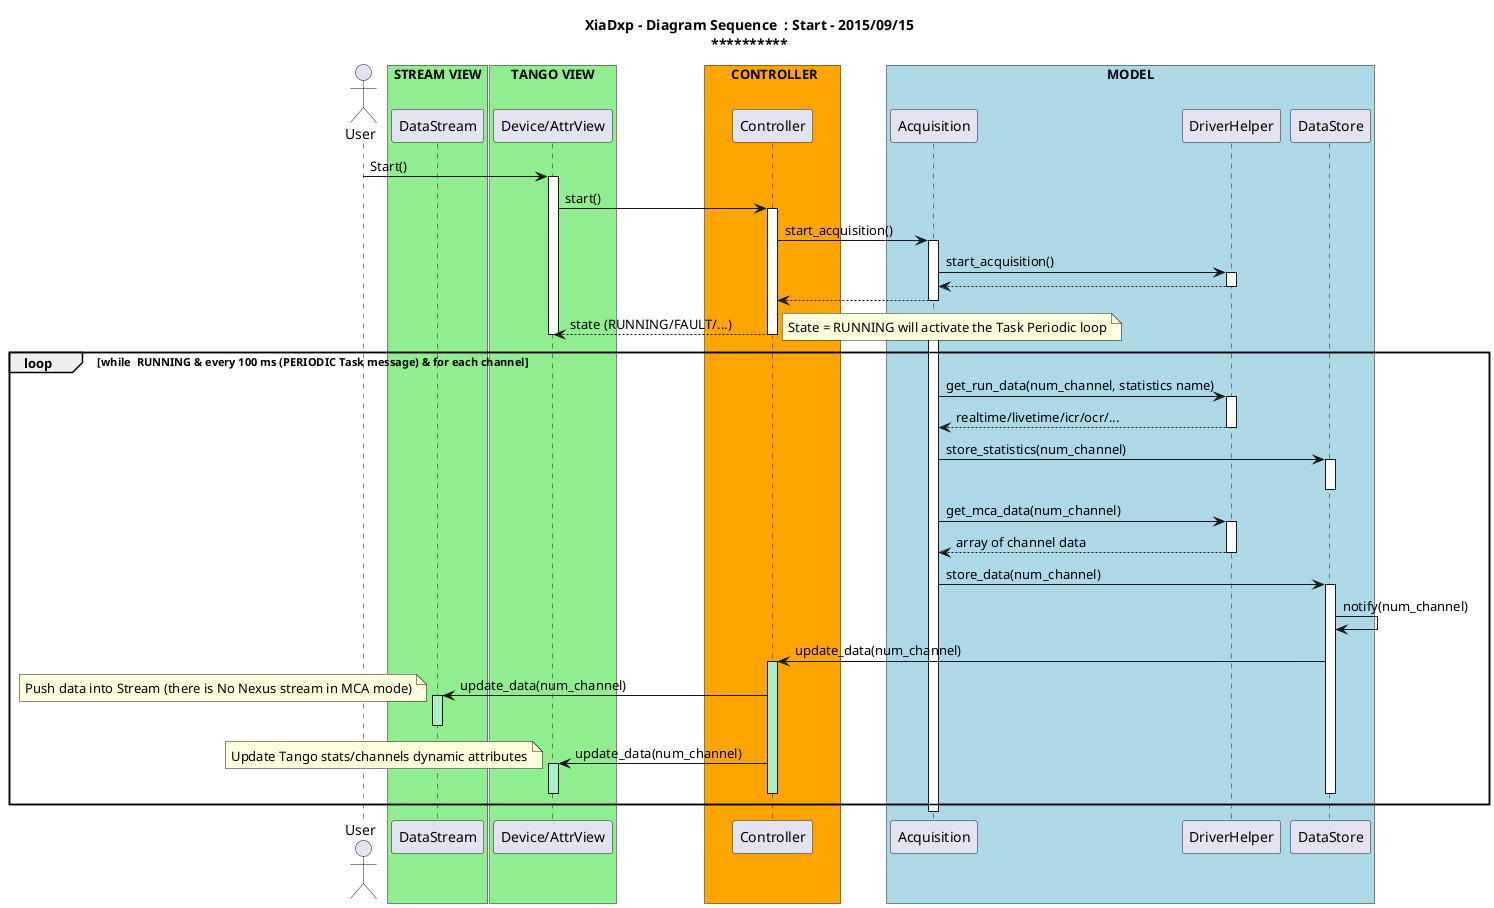 @startuml

title <b>XiaDxp - Diagram Sequence  : Start - 2015/09/15</b>\n**********************************************

actor User

participant "DataStream" as Stream
box "STREAM VIEW" #LightGreen
	participant Stream
end box

participant "Device/AttrView" as Device
box "TANGO VIEW" #LightGreen
	participant Device
end box

participant "Controller" as Ctrl
box "       CONTROLLER      " #Orange
	participant Ctrl
end box

participant "Acquisition" as Acq
participant "DriverHelper" as Driver
participant "DataStore" as Store
box "MODEL" #LightBlue
	participant Acq
	participant Driver
    participant Store
end box


User -> Device: Start()
activate Device

Device -> Ctrl: start()
activate Ctrl

Ctrl -> Acq : start_acquisition()
activate Acq

Acq -> Driver : start_acquisition()
activate Driver

Driver --> Acq 
deactivate Driver

Acq --> Ctrl
deactivate Acq

Ctrl --> Device : state (RUNNING/FAULT/...)
deactivate Ctrl
deactivate Device

note right 
            State = RUNNING will activate the Task Periodic loop
end note

activate Acq

loop while  RUNNING & every 100 ms (PERIODIC Task message) & for each channel
            Acq -> Driver : get_run_data(num_channel, statistics name)
            activate Driver

            Driver --> Acq :  realtime/livetime/icr/ocr/...
            deactivate Driver

            Acq -> Store: store_statistics(num_channel)
            activate Store
            deactivate Store

            Acq -> Driver : get_mca_data(num_channel)
            activate Driver

            Driver --> Acq : array of channel data
            deactivate Driver


            Acq -> Store: store_data(num_channel)
            activate Store            
            Store -> Store : notify(num_channel)
            
            Store -> Ctrl : update_data(num_channel)
            activate Ctrl #AAEECC

            Ctrl -> Stream : update_data(num_channel)
            activate Stream #AAEECC
note left 
            Push data into Stream (there is No Nexus stream in MCA mode)
end note
            deactivate Stream

            Ctrl -> Device : update_data(num_channel)
            activate Device #AAEECC
note left 
            Update Tango stats/channels dynamic attributes
end note
            deactivate Device
            deactivate Ctrl
            deactivate Store

        end

deactivate Acq

@enduml